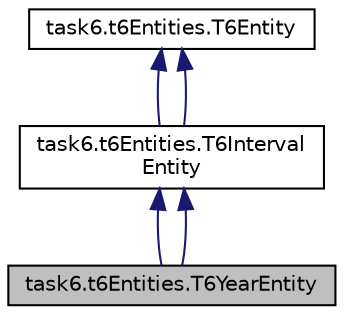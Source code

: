 digraph "task6.t6Entities.T6YearEntity"
{
  edge [fontname="Helvetica",fontsize="10",labelfontname="Helvetica",labelfontsize="10"];
  node [fontname="Helvetica",fontsize="10",shape=record];
  Node0 [label="task6.t6Entities.T6YearEntity",height=0.2,width=0.4,color="black", fillcolor="grey75", style="filled", fontcolor="black"];
  Node1 -> Node0 [dir="back",color="midnightblue",fontsize="10",style="solid",fontname="Helvetica"];
  Node1 [label="task6.t6Entities.T6Interval\lEntity",height=0.2,width=0.4,color="black", fillcolor="white", style="filled",URL="$classtask6_1_1t6_entities_1_1_t6_interval_entity.html",tooltip="An interval, just super classes for year interval for consistency. "];
  Node2 -> Node1 [dir="back",color="midnightblue",fontsize="10",style="solid",fontname="Helvetica"];
  Node2 [label="task6.t6Entities.T6Entity",height=0.2,width=0.4,color="black", fillcolor="white", style="filled",URL="$classtask6_1_1t6_entities_1_1_t6_entity.html",tooltip="Class definitions for all TimeNorm entities - Intervals, Periods, Repeating-Intervals, and Operators. "];
  Node2 -> Node1 [dir="back",color="midnightblue",fontsize="10",style="solid",fontname="Helvetica"];
  Node1 -> Node0 [dir="back",color="midnightblue",fontsize="10",style="solid",fontname="Helvetica"];
}
